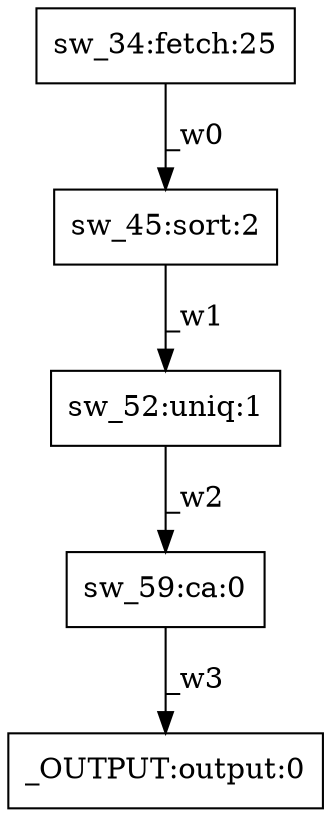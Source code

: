 digraph test1 { node [shape=box] "_OUTPUT" [label="_OUTPUT:output:0"];"sw_52" [label="sw_52:uniq:1"];"sw_45" [label="sw_45:sort:2"];"sw_34" [label="sw_34:fetch:25"];"sw_59" [label="sw_59:ca:0"];"sw_34" -> "sw_45" [label="_w0"];"sw_45" -> "sw_52" [label="_w1"];"sw_52" -> "sw_59" [label="_w2"];"sw_59" -> "_OUTPUT" [label="_w3"];}